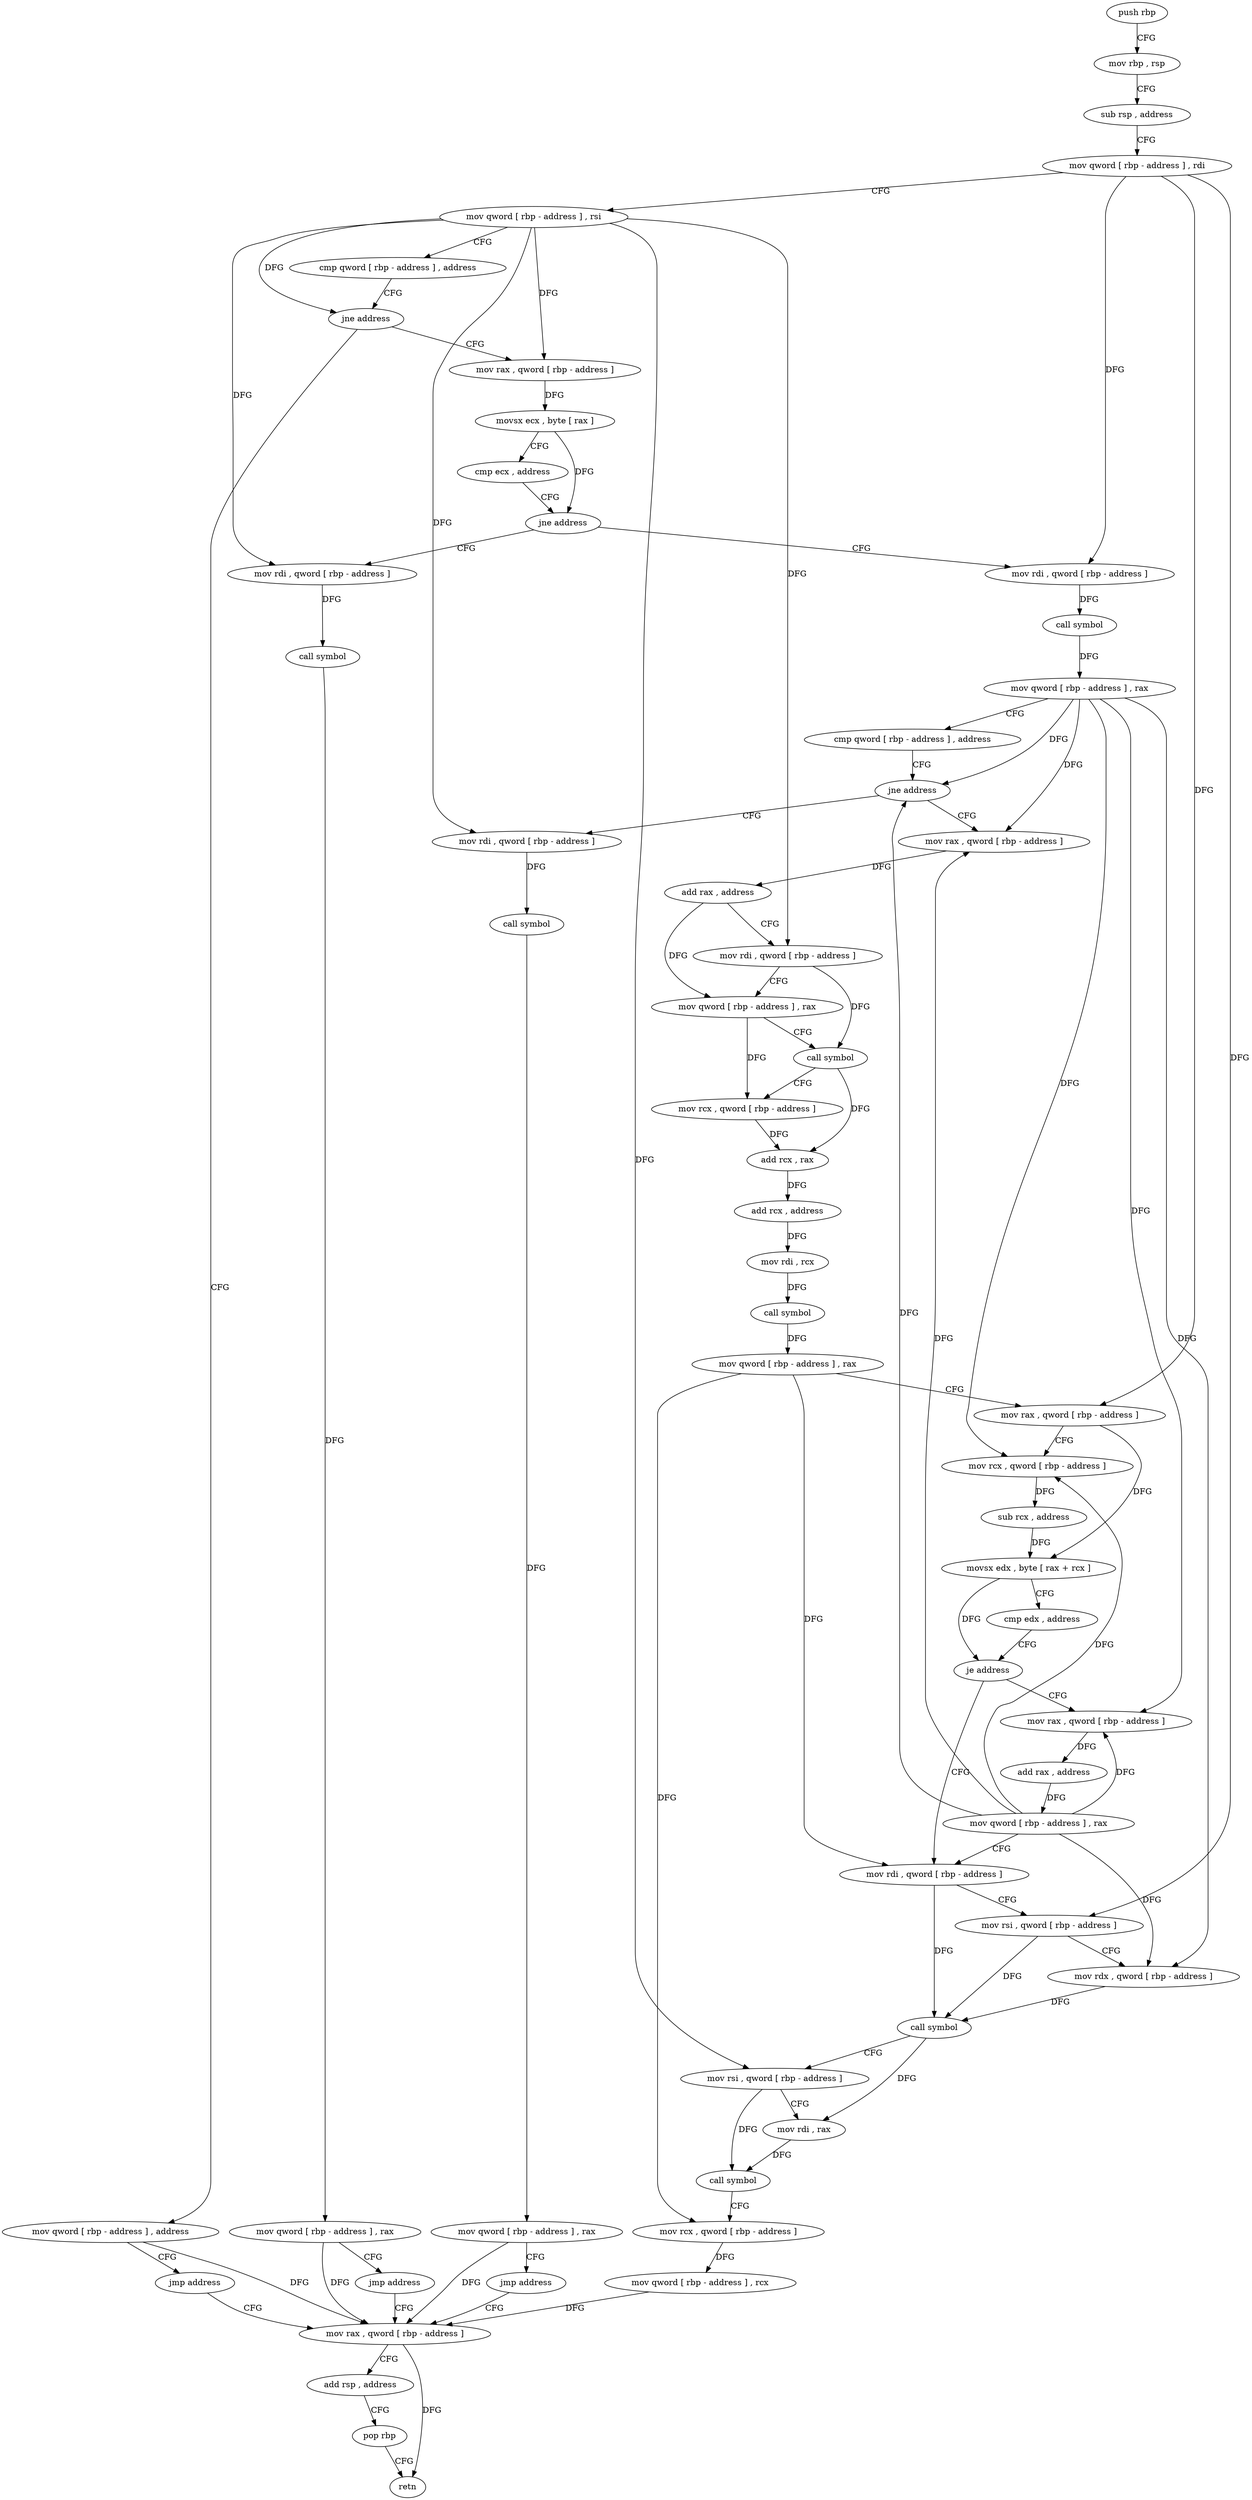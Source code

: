 digraph "func" {
"4234688" [label = "push rbp" ]
"4234689" [label = "mov rbp , rsp" ]
"4234692" [label = "sub rsp , address" ]
"4234696" [label = "mov qword [ rbp - address ] , rdi" ]
"4234700" [label = "mov qword [ rbp - address ] , rsi" ]
"4234704" [label = "cmp qword [ rbp - address ] , address" ]
"4234709" [label = "jne address" ]
"4234728" [label = "mov rax , qword [ rbp - address ]" ]
"4234715" [label = "mov qword [ rbp - address ] , address" ]
"4234732" [label = "movsx ecx , byte [ rax ]" ]
"4234735" [label = "cmp ecx , address" ]
"4234738" [label = "jne address" ]
"4234762" [label = "mov rdi , qword [ rbp - address ]" ]
"4234744" [label = "mov rdi , qword [ rbp - address ]" ]
"4234723" [label = "jmp address" ]
"4234932" [label = "mov rax , qword [ rbp - address ]" ]
"4234766" [label = "call symbol" ]
"4234771" [label = "mov qword [ rbp - address ] , rax" ]
"4234775" [label = "cmp qword [ rbp - address ] , address" ]
"4234780" [label = "jne address" ]
"4234804" [label = "mov rax , qword [ rbp - address ]" ]
"4234786" [label = "mov rdi , qword [ rbp - address ]" ]
"4234748" [label = "call symbol" ]
"4234753" [label = "mov qword [ rbp - address ] , rax" ]
"4234757" [label = "jmp address" ]
"4234936" [label = "add rsp , address" ]
"4234940" [label = "pop rbp" ]
"4234941" [label = "retn" ]
"4234808" [label = "add rax , address" ]
"4234814" [label = "mov rdi , qword [ rbp - address ]" ]
"4234818" [label = "mov qword [ rbp - address ] , rax" ]
"4234822" [label = "call symbol" ]
"4234827" [label = "mov rcx , qword [ rbp - address ]" ]
"4234831" [label = "add rcx , rax" ]
"4234834" [label = "add rcx , address" ]
"4234841" [label = "mov rdi , rcx" ]
"4234844" [label = "call symbol" ]
"4234849" [label = "mov qword [ rbp - address ] , rax" ]
"4234853" [label = "mov rax , qword [ rbp - address ]" ]
"4234857" [label = "mov rcx , qword [ rbp - address ]" ]
"4234861" [label = "sub rcx , address" ]
"4234868" [label = "movsx edx , byte [ rax + rcx ]" ]
"4234872" [label = "cmp edx , address" ]
"4234875" [label = "je address" ]
"4234895" [label = "mov rdi , qword [ rbp - address ]" ]
"4234881" [label = "mov rax , qword [ rbp - address ]" ]
"4234790" [label = "call symbol" ]
"4234795" [label = "mov qword [ rbp - address ] , rax" ]
"4234799" [label = "jmp address" ]
"4234899" [label = "mov rsi , qword [ rbp - address ]" ]
"4234903" [label = "mov rdx , qword [ rbp - address ]" ]
"4234907" [label = "call symbol" ]
"4234912" [label = "mov rsi , qword [ rbp - address ]" ]
"4234916" [label = "mov rdi , rax" ]
"4234919" [label = "call symbol" ]
"4234924" [label = "mov rcx , qword [ rbp - address ]" ]
"4234928" [label = "mov qword [ rbp - address ] , rcx" ]
"4234885" [label = "add rax , address" ]
"4234891" [label = "mov qword [ rbp - address ] , rax" ]
"4234688" -> "4234689" [ label = "CFG" ]
"4234689" -> "4234692" [ label = "CFG" ]
"4234692" -> "4234696" [ label = "CFG" ]
"4234696" -> "4234700" [ label = "CFG" ]
"4234696" -> "4234762" [ label = "DFG" ]
"4234696" -> "4234853" [ label = "DFG" ]
"4234696" -> "4234899" [ label = "DFG" ]
"4234700" -> "4234704" [ label = "CFG" ]
"4234700" -> "4234709" [ label = "DFG" ]
"4234700" -> "4234728" [ label = "DFG" ]
"4234700" -> "4234744" [ label = "DFG" ]
"4234700" -> "4234814" [ label = "DFG" ]
"4234700" -> "4234786" [ label = "DFG" ]
"4234700" -> "4234912" [ label = "DFG" ]
"4234704" -> "4234709" [ label = "CFG" ]
"4234709" -> "4234728" [ label = "CFG" ]
"4234709" -> "4234715" [ label = "CFG" ]
"4234728" -> "4234732" [ label = "DFG" ]
"4234715" -> "4234723" [ label = "CFG" ]
"4234715" -> "4234932" [ label = "DFG" ]
"4234732" -> "4234735" [ label = "CFG" ]
"4234732" -> "4234738" [ label = "DFG" ]
"4234735" -> "4234738" [ label = "CFG" ]
"4234738" -> "4234762" [ label = "CFG" ]
"4234738" -> "4234744" [ label = "CFG" ]
"4234762" -> "4234766" [ label = "DFG" ]
"4234744" -> "4234748" [ label = "DFG" ]
"4234723" -> "4234932" [ label = "CFG" ]
"4234932" -> "4234936" [ label = "CFG" ]
"4234932" -> "4234941" [ label = "DFG" ]
"4234766" -> "4234771" [ label = "DFG" ]
"4234771" -> "4234775" [ label = "CFG" ]
"4234771" -> "4234780" [ label = "DFG" ]
"4234771" -> "4234804" [ label = "DFG" ]
"4234771" -> "4234857" [ label = "DFG" ]
"4234771" -> "4234903" [ label = "DFG" ]
"4234771" -> "4234881" [ label = "DFG" ]
"4234775" -> "4234780" [ label = "CFG" ]
"4234780" -> "4234804" [ label = "CFG" ]
"4234780" -> "4234786" [ label = "CFG" ]
"4234804" -> "4234808" [ label = "DFG" ]
"4234786" -> "4234790" [ label = "DFG" ]
"4234748" -> "4234753" [ label = "DFG" ]
"4234753" -> "4234757" [ label = "CFG" ]
"4234753" -> "4234932" [ label = "DFG" ]
"4234757" -> "4234932" [ label = "CFG" ]
"4234936" -> "4234940" [ label = "CFG" ]
"4234940" -> "4234941" [ label = "CFG" ]
"4234808" -> "4234814" [ label = "CFG" ]
"4234808" -> "4234818" [ label = "DFG" ]
"4234814" -> "4234818" [ label = "CFG" ]
"4234814" -> "4234822" [ label = "DFG" ]
"4234818" -> "4234822" [ label = "CFG" ]
"4234818" -> "4234827" [ label = "DFG" ]
"4234822" -> "4234827" [ label = "CFG" ]
"4234822" -> "4234831" [ label = "DFG" ]
"4234827" -> "4234831" [ label = "DFG" ]
"4234831" -> "4234834" [ label = "DFG" ]
"4234834" -> "4234841" [ label = "DFG" ]
"4234841" -> "4234844" [ label = "DFG" ]
"4234844" -> "4234849" [ label = "DFG" ]
"4234849" -> "4234853" [ label = "CFG" ]
"4234849" -> "4234895" [ label = "DFG" ]
"4234849" -> "4234924" [ label = "DFG" ]
"4234853" -> "4234857" [ label = "CFG" ]
"4234853" -> "4234868" [ label = "DFG" ]
"4234857" -> "4234861" [ label = "DFG" ]
"4234861" -> "4234868" [ label = "DFG" ]
"4234868" -> "4234872" [ label = "CFG" ]
"4234868" -> "4234875" [ label = "DFG" ]
"4234872" -> "4234875" [ label = "CFG" ]
"4234875" -> "4234895" [ label = "CFG" ]
"4234875" -> "4234881" [ label = "CFG" ]
"4234895" -> "4234899" [ label = "CFG" ]
"4234895" -> "4234907" [ label = "DFG" ]
"4234881" -> "4234885" [ label = "DFG" ]
"4234790" -> "4234795" [ label = "DFG" ]
"4234795" -> "4234799" [ label = "CFG" ]
"4234795" -> "4234932" [ label = "DFG" ]
"4234799" -> "4234932" [ label = "CFG" ]
"4234899" -> "4234903" [ label = "CFG" ]
"4234899" -> "4234907" [ label = "DFG" ]
"4234903" -> "4234907" [ label = "DFG" ]
"4234907" -> "4234912" [ label = "CFG" ]
"4234907" -> "4234916" [ label = "DFG" ]
"4234912" -> "4234916" [ label = "CFG" ]
"4234912" -> "4234919" [ label = "DFG" ]
"4234916" -> "4234919" [ label = "DFG" ]
"4234919" -> "4234924" [ label = "CFG" ]
"4234924" -> "4234928" [ label = "DFG" ]
"4234928" -> "4234932" [ label = "DFG" ]
"4234885" -> "4234891" [ label = "DFG" ]
"4234891" -> "4234895" [ label = "CFG" ]
"4234891" -> "4234780" [ label = "DFG" ]
"4234891" -> "4234804" [ label = "DFG" ]
"4234891" -> "4234857" [ label = "DFG" ]
"4234891" -> "4234903" [ label = "DFG" ]
"4234891" -> "4234881" [ label = "DFG" ]
}
